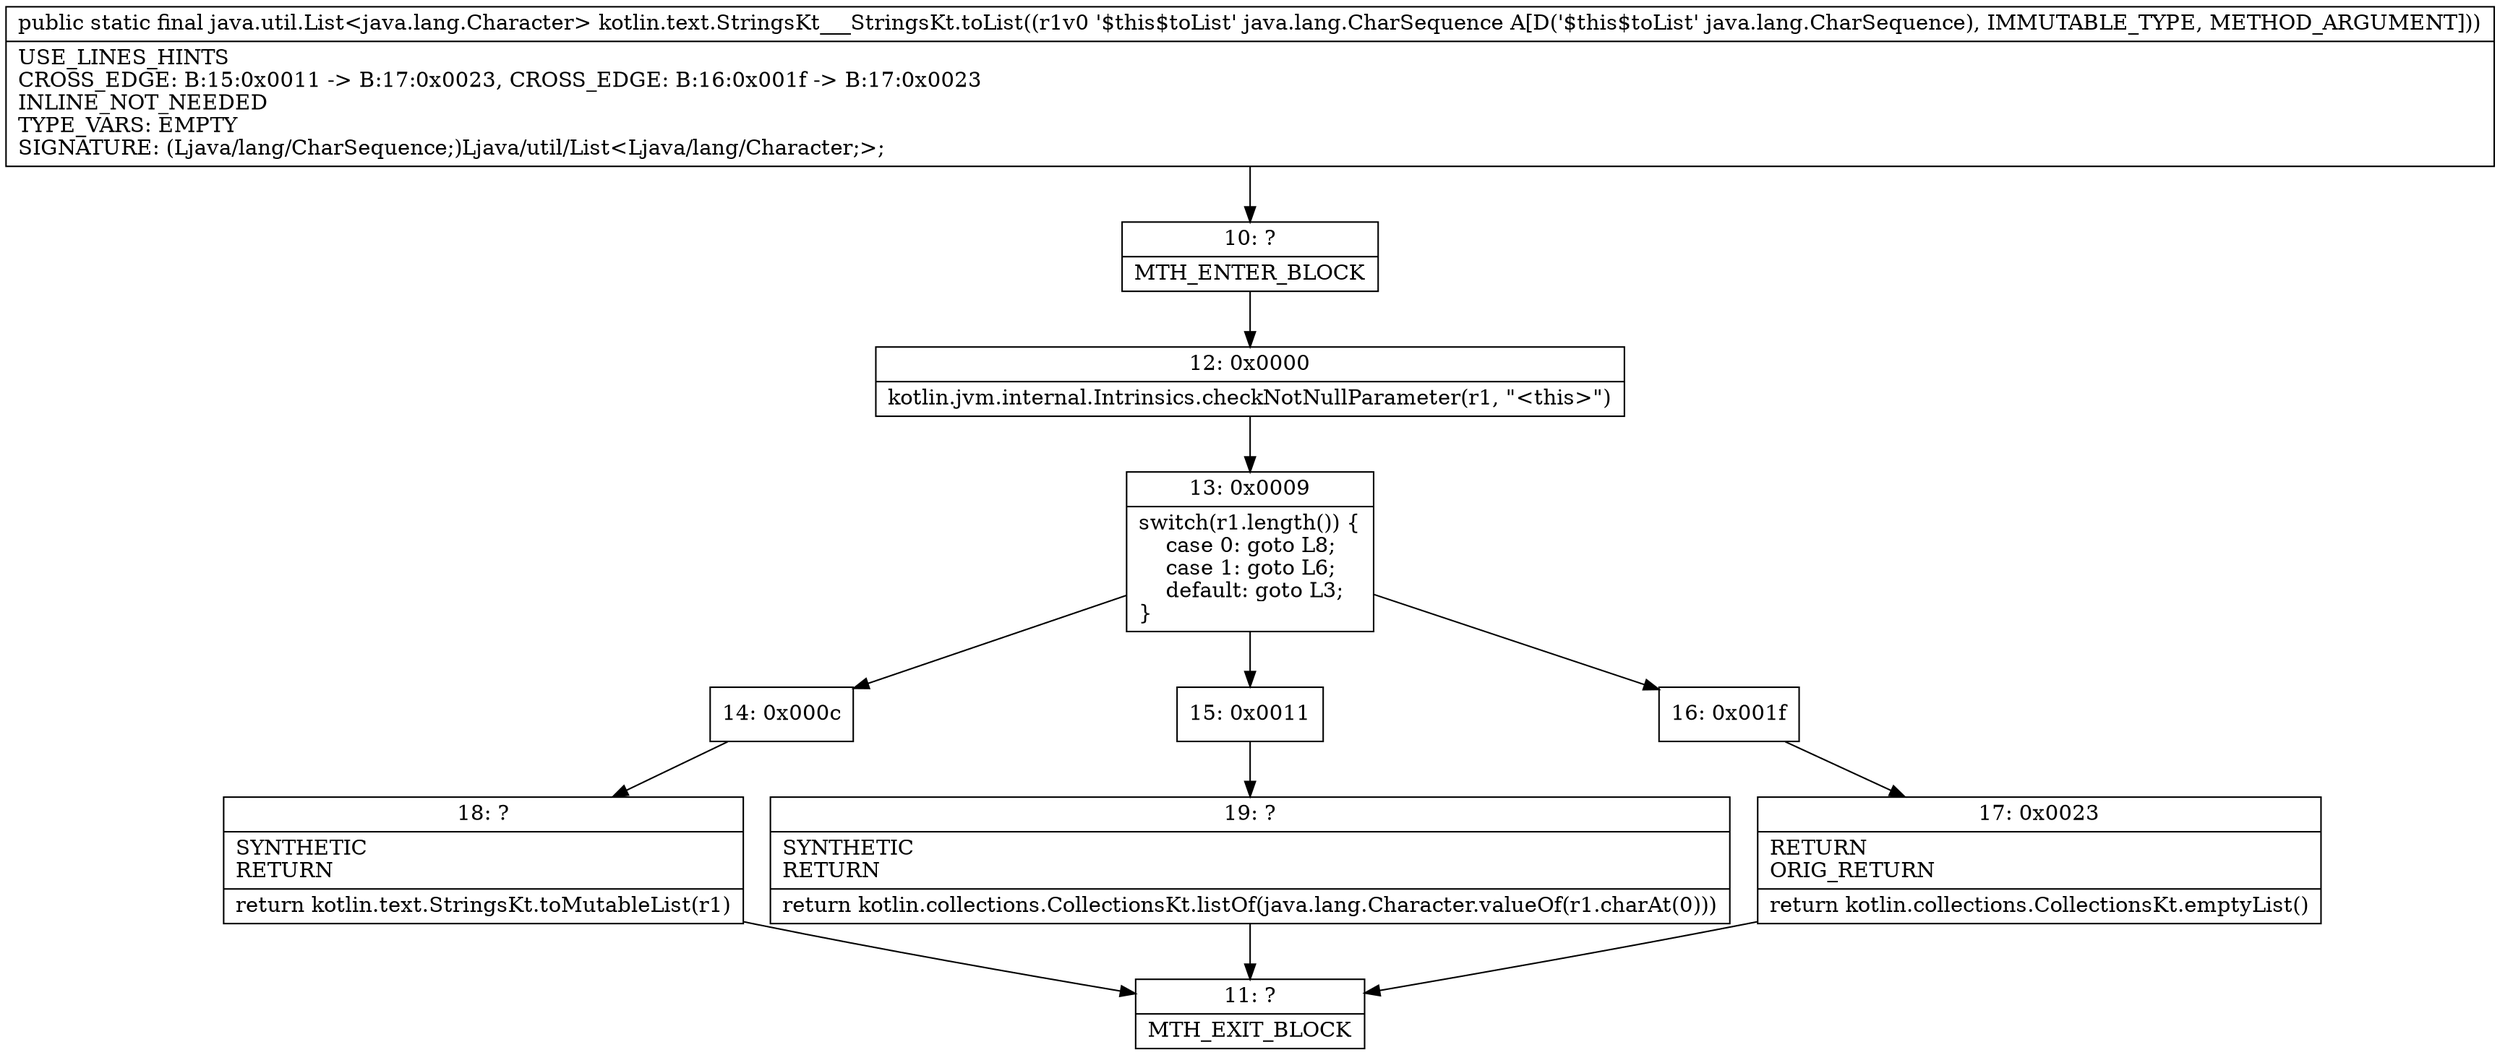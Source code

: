 digraph "CFG forkotlin.text.StringsKt___StringsKt.toList(Ljava\/lang\/CharSequence;)Ljava\/util\/List;" {
Node_10 [shape=record,label="{10\:\ ?|MTH_ENTER_BLOCK\l}"];
Node_12 [shape=record,label="{12\:\ 0x0000|kotlin.jvm.internal.Intrinsics.checkNotNullParameter(r1, \"\<this\>\")\l}"];
Node_13 [shape=record,label="{13\:\ 0x0009|switch(r1.length()) \{\l    case 0: goto L8;\l    case 1: goto L6;\l    default: goto L3;\l\}\l}"];
Node_14 [shape=record,label="{14\:\ 0x000c}"];
Node_18 [shape=record,label="{18\:\ ?|SYNTHETIC\lRETURN\l|return kotlin.text.StringsKt.toMutableList(r1)\l}"];
Node_11 [shape=record,label="{11\:\ ?|MTH_EXIT_BLOCK\l}"];
Node_15 [shape=record,label="{15\:\ 0x0011}"];
Node_19 [shape=record,label="{19\:\ ?|SYNTHETIC\lRETURN\l|return kotlin.collections.CollectionsKt.listOf(java.lang.Character.valueOf(r1.charAt(0)))\l}"];
Node_16 [shape=record,label="{16\:\ 0x001f}"];
Node_17 [shape=record,label="{17\:\ 0x0023|RETURN\lORIG_RETURN\l|return kotlin.collections.CollectionsKt.emptyList()\l}"];
MethodNode[shape=record,label="{public static final java.util.List\<java.lang.Character\> kotlin.text.StringsKt___StringsKt.toList((r1v0 '$this$toList' java.lang.CharSequence A[D('$this$toList' java.lang.CharSequence), IMMUTABLE_TYPE, METHOD_ARGUMENT]))  | USE_LINES_HINTS\lCROSS_EDGE: B:15:0x0011 \-\> B:17:0x0023, CROSS_EDGE: B:16:0x001f \-\> B:17:0x0023\lINLINE_NOT_NEEDED\lTYPE_VARS: EMPTY\lSIGNATURE: (Ljava\/lang\/CharSequence;)Ljava\/util\/List\<Ljava\/lang\/Character;\>;\l}"];
MethodNode -> Node_10;Node_10 -> Node_12;
Node_12 -> Node_13;
Node_13 -> Node_14;
Node_13 -> Node_15;
Node_13 -> Node_16;
Node_14 -> Node_18;
Node_18 -> Node_11;
Node_15 -> Node_19;
Node_19 -> Node_11;
Node_16 -> Node_17;
Node_17 -> Node_11;
}


